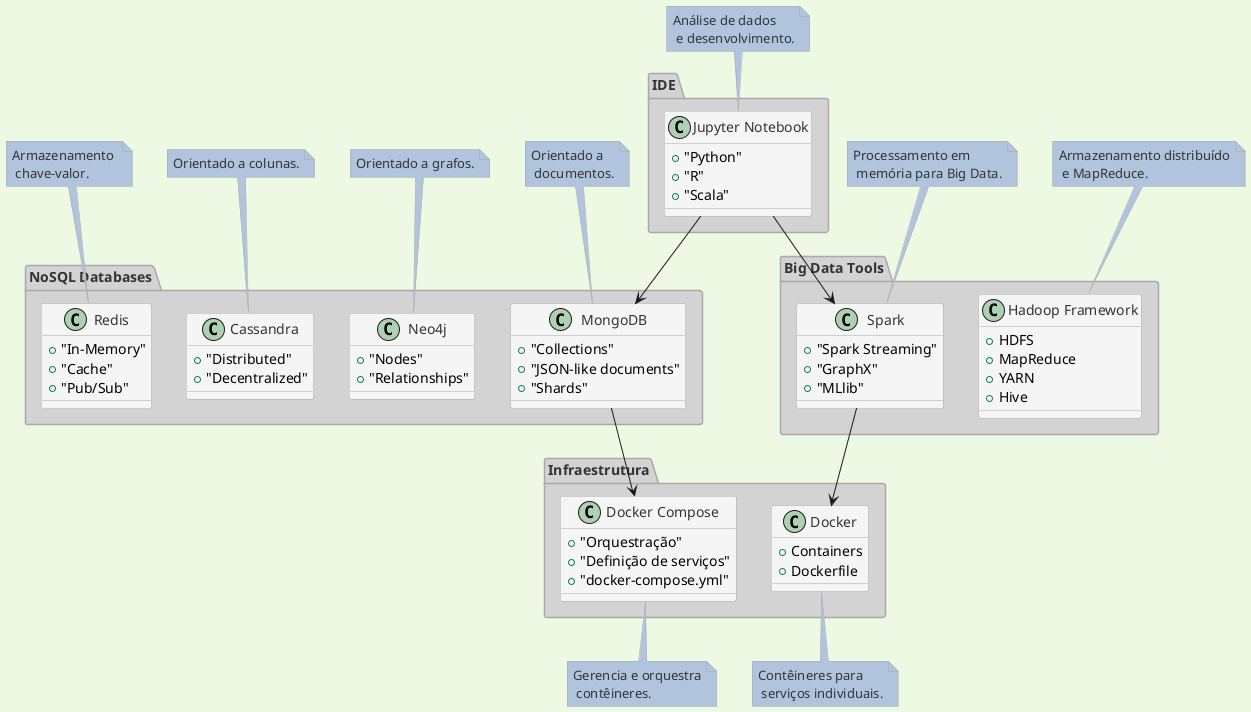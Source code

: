 @startuml

skinparam backgroundColor #EEF9E3
skinparam package {
    BackgroundColor #D3D3D3
    BorderColor #A9A9A9
    FontColor #333333
    Shadowing false
}
skinparam class {
    BackgroundColor #F5F5F5
    BorderColor #A9A9A9
    FontColor #333333
    Shadowing false
}
skinparam note {
    BackgroundColor #B0C4DE
    BorderColor #A9A9A9
    FontColor #333333
    Shadowing false
}

package "IDE" {
    class "Jupyter Notebook" {
        + "Python"
        + "R"
        + "Scala"
    }
}
note "Análise de dados\n e desenvolvimento." as JupyterNote
JupyterNote .. "Jupyter Notebook"

package "Big Data Tools" {
    class "Spark" {
        + "Spark Streaming"
        + "GraphX"
        + "MLlib"
    }
    class "Hadoop Framework" {
        + HDFS
        + MapReduce
        + YARN
        + Hive
    }
}

note "Processamento em\n memória para Big Data." as SparkNote
note "Armazenamento distribuído\n e MapReduce." as HadoopNote
SparkNote .. Spark
HadoopNote .. "Hadoop Framework"

package "NoSQL Databases" {
    class "MongoDB" {
        + "Collections"
        + "JSON-like documents"
        + "Shards"
    }
    class "Redis" {
        + "In-Memory"
        + "Cache"
        + "Pub/Sub"
    }
    class "Cassandra" {
        + "Distributed"
        + "Decentralized"
    }
    class "Neo4j" {
        + "Nodes"
        + "Relationships"
    }
}

note "Orientado a \n documentos." as MongoDBNote
note "Armazenamento \n chave-valor." as RedisNote
note "Orientado a colunas." as CassandraNote
note "Orientado a grafos." as Neo4jNote
MongoDBNote .. MongoDB
RedisNote .. Redis
CassandraNote .. Cassandra
Neo4jNote .. Neo4j

package "Infraestrutura" {
    class "Docker" {
        + Containers
        + Dockerfile
    }
    class "Docker Compose" {
        + "Orquestração"
        + "Definição de serviços"
        + "docker-compose.yml"
    }
}

note "Contêineres para\n serviços individuais." as DockerNote
note "Gerencia e orquestra\n contêineres." as DockerComposeNote
Docker .. DockerNote
"Docker Compose" .. DockerComposeNote

"Jupyter Notebook" -down-> Spark
"Jupyter Notebook" -down-> MongoDB

Spark -down-> Docker
MongoDB -down-> "Docker Compose"

@enduml
